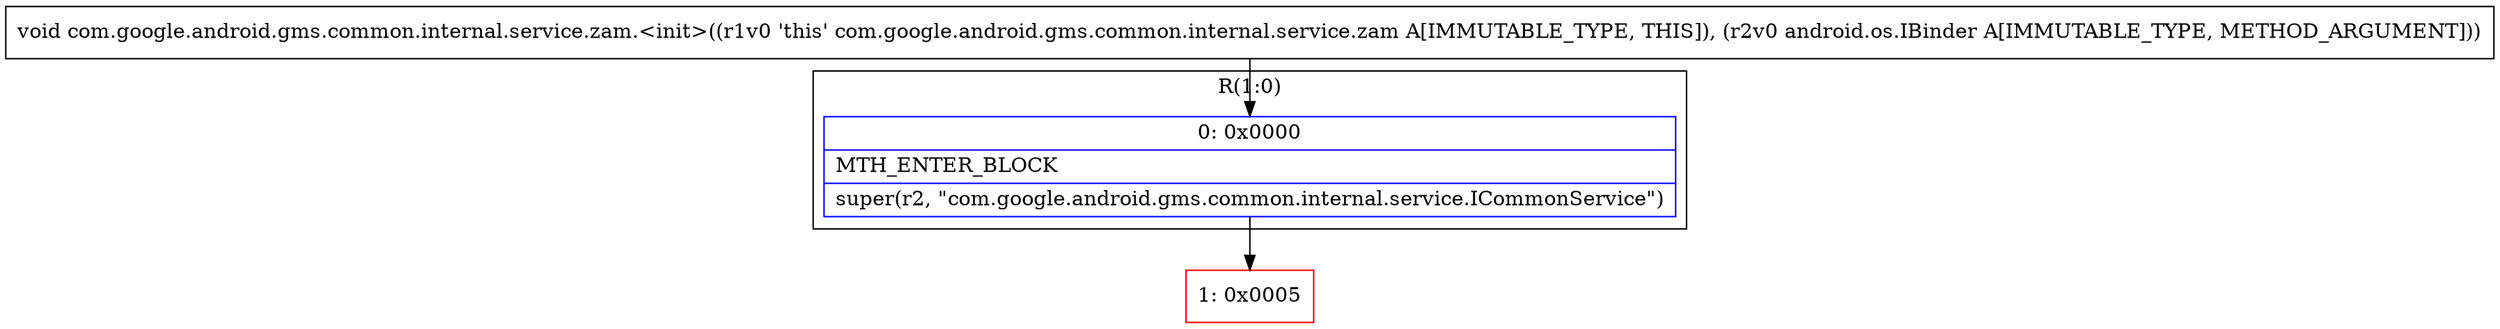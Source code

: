 digraph "CFG forcom.google.android.gms.common.internal.service.zam.\<init\>(Landroid\/os\/IBinder;)V" {
subgraph cluster_Region_2096051840 {
label = "R(1:0)";
node [shape=record,color=blue];
Node_0 [shape=record,label="{0\:\ 0x0000|MTH_ENTER_BLOCK\l|super(r2, \"com.google.android.gms.common.internal.service.ICommonService\")\l}"];
}
Node_1 [shape=record,color=red,label="{1\:\ 0x0005}"];
MethodNode[shape=record,label="{void com.google.android.gms.common.internal.service.zam.\<init\>((r1v0 'this' com.google.android.gms.common.internal.service.zam A[IMMUTABLE_TYPE, THIS]), (r2v0 android.os.IBinder A[IMMUTABLE_TYPE, METHOD_ARGUMENT])) }"];
MethodNode -> Node_0;
Node_0 -> Node_1;
}

